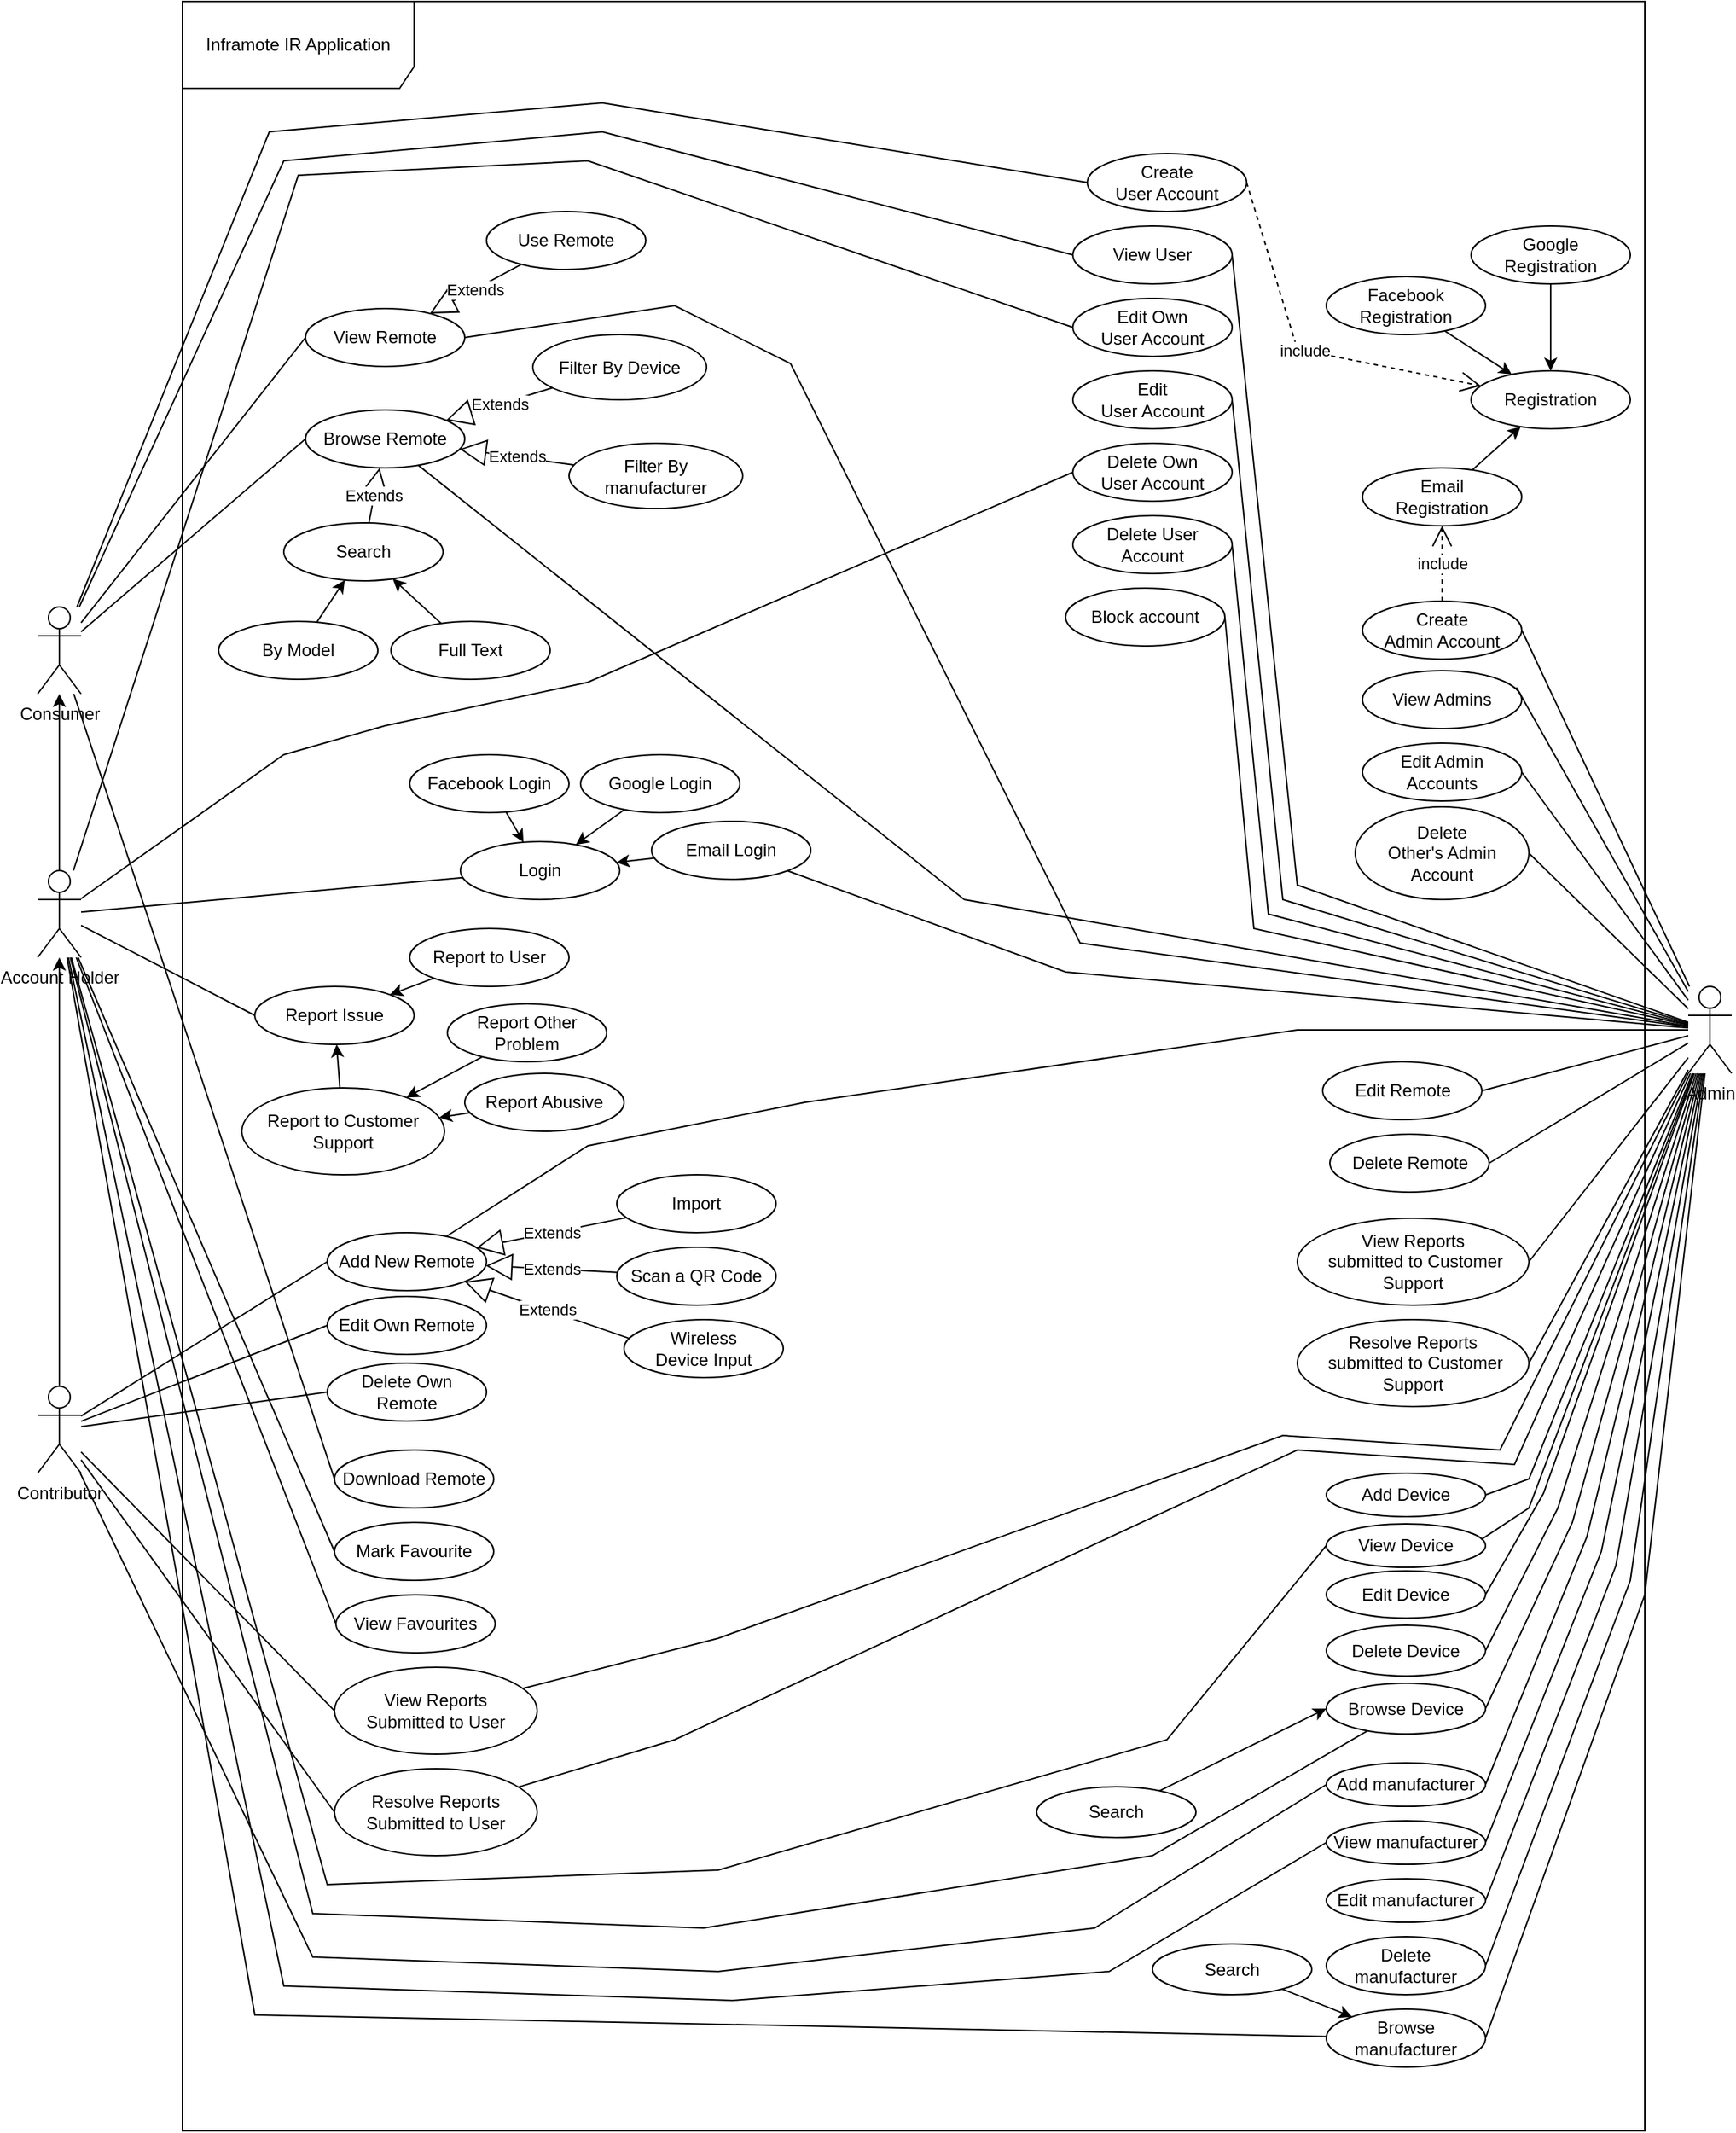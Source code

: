 <mxfile version="17.2.4" type="device"><diagram id="Ak3qt1Iv-iujcMh_apJ0" name="Use Case Diagram"><mxGraphModel dx="920" dy="1725" grid="1" gridSize="10" guides="1" tooltips="1" connect="1" arrows="1" fold="1" page="1" pageScale="1" pageWidth="850" pageHeight="1100" math="0" shadow="0"><root><mxCell id="0"/><mxCell id="1" parent="0"/><mxCell id="SDa2dwtAgqRwFm7PaFt_-41" value="Inframote IR Application" style="shape=umlFrame;whiteSpace=wrap;html=1;width=160;height=60;editable=0;movable=0;resizable=0;rotatable=0;deletable=0;connectable=0;" parent="1" vertex="1"><mxGeometry x="210" y="-590" width="1010" height="1470" as="geometry"/></mxCell><mxCell id="KiTU3vO_54sPhSNgnZaw-3" value="Account Holder" style="shape=umlActor;verticalLabelPosition=bottom;verticalAlign=top;html=1;movable=0;resizable=0;rotatable=0;deletable=0;editable=0;connectable=0;" parent="1" vertex="1"><mxGeometry x="110" y="10" width="30" height="60" as="geometry"/></mxCell><mxCell id="KiTU3vO_54sPhSNgnZaw-4" value="Admin" style="shape=umlActor;verticalLabelPosition=bottom;verticalAlign=top;html=1;movable=0;resizable=0;rotatable=0;deletable=0;editable=0;connectable=0;" parent="1" vertex="1"><mxGeometry x="1250" y="90" width="30" height="60" as="geometry"/></mxCell><mxCell id="KiTU3vO_54sPhSNgnZaw-7" value="Add New Remote" style="ellipse;whiteSpace=wrap;html=1;movable=0;resizable=0;rotatable=0;deletable=0;editable=0;connectable=0;" parent="1" vertex="1"><mxGeometry x="310" y="260" width="110" height="40" as="geometry"/></mxCell><mxCell id="9rrUKB7RTR3FsiN_rjx5-1" value="View Remote" style="ellipse;whiteSpace=wrap;html=1;movable=0;resizable=0;rotatable=0;deletable=0;editable=0;connectable=0;" parent="1" vertex="1"><mxGeometry x="295" y="-378" width="110" height="40" as="geometry"/></mxCell><mxCell id="9rrUKB7RTR3FsiN_rjx5-2" value="Report Issue" style="ellipse;whiteSpace=wrap;html=1;movable=0;resizable=0;rotatable=0;deletable=0;editable=0;connectable=0;" parent="1" vertex="1"><mxGeometry x="260" y="90" width="110" height="40" as="geometry"/></mxCell><mxCell id="9rrUKB7RTR3FsiN_rjx5-3" value="Delete Own Remote" style="ellipse;whiteSpace=wrap;html=1;movable=0;resizable=0;rotatable=0;deletable=0;editable=0;connectable=0;" parent="1" vertex="1"><mxGeometry x="310" y="350" width="110" height="40" as="geometry"/></mxCell><mxCell id="9rrUKB7RTR3FsiN_rjx5-4" value="Delete Remote" style="ellipse;whiteSpace=wrap;html=1;movable=0;resizable=0;rotatable=0;deletable=0;editable=0;connectable=0;" parent="1" vertex="1"><mxGeometry x="1002.5" y="192" width="110" height="40" as="geometry"/></mxCell><mxCell id="9rrUKB7RTR3FsiN_rjx5-5" style="edgeStyle=orthogonalEdgeStyle;rounded=0;orthogonalLoop=1;jettySize=auto;html=1;exitX=0.5;exitY=1;exitDx=0;exitDy=0;movable=0;resizable=0;rotatable=0;deletable=0;editable=0;connectable=0;" parent="1" source="9rrUKB7RTR3FsiN_rjx5-4" target="9rrUKB7RTR3FsiN_rjx5-4" edge="1"><mxGeometry relative="1" as="geometry"/></mxCell><mxCell id="9rrUKB7RTR3FsiN_rjx5-7" value="Edit Own Remote" style="ellipse;whiteSpace=wrap;html=1;movable=0;resizable=0;rotatable=0;deletable=0;editable=0;connectable=0;" parent="1" vertex="1"><mxGeometry x="310" y="304" width="110" height="40" as="geometry"/></mxCell><mxCell id="9rrUKB7RTR3FsiN_rjx5-9" value="Edit Remote" style="ellipse;whiteSpace=wrap;html=1;movable=0;resizable=0;rotatable=0;deletable=0;editable=0;connectable=0;" parent="1" vertex="1"><mxGeometry x="997.5" y="142" width="110" height="40" as="geometry"/></mxCell><mxCell id="9rrUKB7RTR3FsiN_rjx5-10" value="Browse Remote" style="ellipse;whiteSpace=wrap;html=1;movable=0;resizable=0;rotatable=0;deletable=0;editable=0;connectable=0;" parent="1" vertex="1"><mxGeometry x="295" y="-308" width="110" height="40" as="geometry"/></mxCell><mxCell id="9rrUKB7RTR3FsiN_rjx5-31" style="edgeStyle=orthogonalEdgeStyle;rounded=0;orthogonalLoop=1;jettySize=auto;html=1;" parent="1" edge="1"><mxGeometry relative="1" as="geometry"><mxPoint x="745" y="-120" as="sourcePoint"/></mxGeometry></mxCell><mxCell id="9rrUKB7RTR3FsiN_rjx5-32" style="edgeStyle=orthogonalEdgeStyle;rounded=0;orthogonalLoop=1;jettySize=auto;html=1;entryX=0.5;entryY=1;entryDx=0;entryDy=0;" parent="1" edge="1"><mxGeometry relative="1" as="geometry"><mxPoint x="745" y="-120" as="sourcePoint"/></mxGeometry></mxCell><mxCell id="9rrUKB7RTR3FsiN_rjx5-33" value="Login" style="ellipse;whiteSpace=wrap;html=1;movable=0;resizable=0;rotatable=0;deletable=0;editable=0;connectable=0;" parent="1" vertex="1"><mxGeometry x="402" y="-10" width="110" height="40" as="geometry"/></mxCell><mxCell id="9rrUKB7RTR3FsiN_rjx5-34" value="Google Login" style="ellipse;whiteSpace=wrap;html=1;movable=0;resizable=0;rotatable=0;deletable=0;editable=0;connectable=0;" parent="1" vertex="1"><mxGeometry x="485" y="-70" width="110" height="40" as="geometry"/></mxCell><mxCell id="9rrUKB7RTR3FsiN_rjx5-35" value="Email Login" style="ellipse;whiteSpace=wrap;html=1;movable=0;resizable=0;rotatable=0;deletable=0;editable=0;connectable=0;" parent="1" vertex="1"><mxGeometry x="534" y="-24" width="110" height="40" as="geometry"/></mxCell><mxCell id="9rrUKB7RTR3FsiN_rjx5-40" value="Facebook Login" style="ellipse;whiteSpace=wrap;html=1;movable=0;resizable=0;rotatable=0;deletable=0;editable=0;connectable=0;" parent="1" vertex="1"><mxGeometry x="367" y="-70" width="110" height="40" as="geometry"/></mxCell><mxCell id="9rrUKB7RTR3FsiN_rjx5-56" value="Registration" style="ellipse;whiteSpace=wrap;html=1;movable=0;resizable=0;rotatable=0;deletable=0;editable=0;connectable=0;" parent="1" vertex="1"><mxGeometry x="1100" y="-335" width="110" height="40" as="geometry"/></mxCell><mxCell id="9rrUKB7RTR3FsiN_rjx5-57" value="Google&lt;br&gt;Registration" style="ellipse;whiteSpace=wrap;html=1;movable=0;resizable=0;rotatable=0;deletable=0;editable=0;connectable=0;" parent="1" vertex="1"><mxGeometry x="1100" y="-435" width="110" height="40" as="geometry"/></mxCell><mxCell id="9rrUKB7RTR3FsiN_rjx5-58" value="Facebook Registration" style="ellipse;whiteSpace=wrap;html=1;movable=0;resizable=0;rotatable=0;deletable=0;editable=0;connectable=0;" parent="1" vertex="1"><mxGeometry x="1000" y="-400" width="110" height="40" as="geometry"/></mxCell><mxCell id="9rrUKB7RTR3FsiN_rjx5-59" value="Email&lt;br&gt;Registration" style="ellipse;whiteSpace=wrap;html=1;movable=0;resizable=0;rotatable=0;deletable=0;editable=0;connectable=0;" parent="1" vertex="1"><mxGeometry x="1025" y="-268" width="110" height="40" as="geometry"/></mxCell><mxCell id="9rrUKB7RTR3FsiN_rjx5-66" value="" style="endArrow=none;html=1;rounded=0;entryX=0;entryY=0.5;entryDx=0;entryDy=0;movable=0;resizable=0;rotatable=0;deletable=0;editable=0;connectable=0;" parent="1" source="SDa2dwtAgqRwFm7PaFt_-29" target="KiTU3vO_54sPhSNgnZaw-7" edge="1"><mxGeometry width="50" height="50" relative="1" as="geometry"><mxPoint x="220" y="90" as="sourcePoint"/><mxPoint x="300" y="150" as="targetPoint"/></mxGeometry></mxCell><mxCell id="9rrUKB7RTR3FsiN_rjx5-67" value="" style="endArrow=none;html=1;rounded=0;entryX=0;entryY=0.5;entryDx=0;entryDy=0;movable=0;resizable=0;rotatable=0;deletable=0;editable=0;connectable=0;" parent="1" source="SDa2dwtAgqRwFm7PaFt_-38" target="9rrUKB7RTR3FsiN_rjx5-1" edge="1"><mxGeometry width="50" height="50" relative="1" as="geometry"><mxPoint x="220" y="90" as="sourcePoint"/><mxPoint x="190" y="220" as="targetPoint"/></mxGeometry></mxCell><mxCell id="9rrUKB7RTR3FsiN_rjx5-68" value="" style="endArrow=none;html=1;rounded=0;entryX=0;entryY=0.5;entryDx=0;entryDy=0;movable=0;resizable=0;rotatable=0;deletable=0;editable=0;connectable=0;" parent="1" source="SDa2dwtAgqRwFm7PaFt_-29" target="9rrUKB7RTR3FsiN_rjx5-7" edge="1"><mxGeometry width="50" height="50" relative="1" as="geometry"><mxPoint x="220" y="90" as="sourcePoint"/><mxPoint x="210" y="230" as="targetPoint"/></mxGeometry></mxCell><mxCell id="9rrUKB7RTR3FsiN_rjx5-69" value="" style="endArrow=none;html=1;rounded=0;entryX=0;entryY=0.5;entryDx=0;entryDy=0;movable=0;resizable=0;rotatable=0;deletable=0;editable=0;connectable=0;" parent="1" source="SDa2dwtAgqRwFm7PaFt_-29" target="9rrUKB7RTR3FsiN_rjx5-3" edge="1"><mxGeometry width="50" height="50" relative="1" as="geometry"><mxPoint x="220" y="90" as="sourcePoint"/><mxPoint x="210" y="210" as="targetPoint"/></mxGeometry></mxCell><mxCell id="9rrUKB7RTR3FsiN_rjx5-70" value="" style="endArrow=none;html=1;rounded=0;exitX=0;exitY=0.5;exitDx=0;exitDy=0;movable=0;resizable=0;rotatable=0;deletable=0;editable=0;connectable=0;" parent="1" source="9rrUKB7RTR3FsiN_rjx5-2" target="KiTU3vO_54sPhSNgnZaw-3" edge="1"><mxGeometry width="50" height="50" relative="1" as="geometry"><mxPoint x="150" y="290" as="sourcePoint"/><mxPoint x="220" y="90" as="targetPoint"/></mxGeometry></mxCell><mxCell id="9rrUKB7RTR3FsiN_rjx5-71" value="" style="endArrow=none;html=1;rounded=0;exitX=0;exitY=0.5;exitDx=0;exitDy=0;movable=0;resizable=0;rotatable=0;deletable=0;editable=0;connectable=0;" parent="1" source="9rrUKB7RTR3FsiN_rjx5-10" target="SDa2dwtAgqRwFm7PaFt_-38" edge="1"><mxGeometry width="50" height="50" relative="1" as="geometry"><mxPoint x="170" y="350" as="sourcePoint"/><mxPoint x="140" y="-60" as="targetPoint"/></mxGeometry></mxCell><mxCell id="9rrUKB7RTR3FsiN_rjx5-74" value="Scan a QR Code" style="ellipse;whiteSpace=wrap;html=1;movable=0;resizable=0;rotatable=0;deletable=0;editable=0;connectable=0;" parent="1" vertex="1"><mxGeometry x="510" y="270" width="110" height="40" as="geometry"/></mxCell><mxCell id="9rrUKB7RTR3FsiN_rjx5-81" value="" style="endArrow=none;html=1;rounded=0;exitX=1;exitY=0.5;exitDx=0;exitDy=0;movable=0;resizable=0;rotatable=0;deletable=0;editable=0;connectable=0;" parent="1" source="9rrUKB7RTR3FsiN_rjx5-4" target="KiTU3vO_54sPhSNgnZaw-4" edge="1"><mxGeometry width="50" height="50" relative="1" as="geometry"><mxPoint x="1180" y="20" as="sourcePoint"/><mxPoint x="1210" y="120" as="targetPoint"/></mxGeometry></mxCell><mxCell id="9rrUKB7RTR3FsiN_rjx5-83" value="" style="endArrow=none;html=1;rounded=0;exitX=1;exitY=0.5;exitDx=0;exitDy=0;movable=0;resizable=0;rotatable=0;deletable=0;editable=0;connectable=0;" parent="1" source="9rrUKB7RTR3FsiN_rjx5-9" target="KiTU3vO_54sPhSNgnZaw-4" edge="1"><mxGeometry width="50" height="50" relative="1" as="geometry"><mxPoint x="1180" y="30" as="sourcePoint"/><mxPoint x="1210" y="120" as="targetPoint"/></mxGeometry></mxCell><mxCell id="9rrUKB7RTR3FsiN_rjx5-87" value="Report Abusive" style="ellipse;whiteSpace=wrap;html=1;movable=0;resizable=0;rotatable=0;deletable=0;editable=0;connectable=0;" parent="1" vertex="1"><mxGeometry x="405" y="150" width="110" height="40" as="geometry"/></mxCell><mxCell id="9rrUKB7RTR3FsiN_rjx5-106" value="View Reports&lt;br&gt;&amp;nbsp;submitted to Customer Support" style="ellipse;whiteSpace=wrap;html=1;movable=0;resizable=0;rotatable=0;deletable=0;editable=0;connectable=0;" parent="1" vertex="1"><mxGeometry x="980" y="250" width="160" height="60" as="geometry"/></mxCell><mxCell id="9rrUKB7RTR3FsiN_rjx5-107" value="" style="endArrow=none;html=1;rounded=0;exitX=1;exitY=0.5;exitDx=0;exitDy=0;movable=0;resizable=0;rotatable=0;deletable=0;editable=0;connectable=0;" parent="1" source="9rrUKB7RTR3FsiN_rjx5-106" target="KiTU3vO_54sPhSNgnZaw-4" edge="1"><mxGeometry width="50" height="50" relative="1" as="geometry"><mxPoint x="1160" y="210" as="sourcePoint"/><mxPoint x="1210" y="120" as="targetPoint"/></mxGeometry></mxCell><mxCell id="9rrUKB7RTR3FsiN_rjx5-108" value="Download Remote" style="ellipse;whiteSpace=wrap;html=1;movable=0;resizable=0;rotatable=0;deletable=0;editable=0;connectable=0;" parent="1" vertex="1"><mxGeometry x="315" y="410" width="110" height="40" as="geometry"/></mxCell><mxCell id="9rrUKB7RTR3FsiN_rjx5-109" value="" style="endArrow=none;html=1;rounded=0;exitX=0;exitY=0.5;exitDx=0;exitDy=0;movable=0;resizable=0;rotatable=0;deletable=0;editable=0;connectable=0;" parent="1" source="9rrUKB7RTR3FsiN_rjx5-108" target="SDa2dwtAgqRwFm7PaFt_-38" edge="1"><mxGeometry width="50" height="50" relative="1" as="geometry"><mxPoint x="325.0" y="390.0" as="sourcePoint"/><mxPoint x="220" y="90" as="targetPoint"/></mxGeometry></mxCell><mxCell id="9rrUKB7RTR3FsiN_rjx5-111" value="" style="endArrow=none;html=1;rounded=0;movable=0;resizable=0;rotatable=0;deletable=0;editable=0;connectable=0;" parent="1" source="KiTU3vO_54sPhSNgnZaw-7" target="KiTU3vO_54sPhSNgnZaw-4" edge="1"><mxGeometry width="50" height="50" relative="1" as="geometry"><mxPoint x="520" y="70" as="sourcePoint"/><mxPoint x="1210" y="120" as="targetPoint"/><Array as="points"><mxPoint x="490" y="200"/><mxPoint x="640" y="170"/><mxPoint x="980" y="120"/></Array></mxGeometry></mxCell><mxCell id="9rrUKB7RTR3FsiN_rjx5-112" value="Report Other Problem" style="ellipse;whiteSpace=wrap;html=1;movable=0;resizable=0;rotatable=0;deletable=0;editable=0;connectable=0;" parent="1" vertex="1"><mxGeometry x="393" y="102" width="110" height="40" as="geometry"/></mxCell><mxCell id="9rrUKB7RTR3FsiN_rjx5-116" value="Report to User" style="ellipse;whiteSpace=wrap;html=1;movable=0;resizable=0;rotatable=0;deletable=0;editable=0;connectable=0;" parent="1" vertex="1"><mxGeometry x="367" y="50" width="110" height="40" as="geometry"/></mxCell><mxCell id="9rrUKB7RTR3FsiN_rjx5-117" value="Report to Customer Support" style="ellipse;whiteSpace=wrap;html=1;movable=0;resizable=0;rotatable=0;deletable=0;editable=0;connectable=0;" parent="1" vertex="1"><mxGeometry x="251" y="160" width="140" height="60" as="geometry"/></mxCell><mxCell id="9rrUKB7RTR3FsiN_rjx5-128" value="Mark Favourite" style="ellipse;whiteSpace=wrap;html=1;movable=0;resizable=0;rotatable=0;deletable=0;editable=0;connectable=0;" parent="1" vertex="1"><mxGeometry x="315" y="460" width="110" height="40" as="geometry"/></mxCell><mxCell id="9rrUKB7RTR3FsiN_rjx5-129" value="" style="endArrow=none;html=1;rounded=0;exitX=0;exitY=0.5;exitDx=0;exitDy=0;movable=0;resizable=0;rotatable=0;deletable=0;editable=0;connectable=0;" parent="1" source="9rrUKB7RTR3FsiN_rjx5-128" target="KiTU3vO_54sPhSNgnZaw-3" edge="1"><mxGeometry width="50" height="50" relative="1" as="geometry"><mxPoint x="170" y="280" as="sourcePoint"/><mxPoint x="220" y="90" as="targetPoint"/></mxGeometry></mxCell><mxCell id="9rrUKB7RTR3FsiN_rjx5-130" value="View Favourites" style="ellipse;whiteSpace=wrap;html=1;movable=0;resizable=0;rotatable=0;deletable=0;editable=0;connectable=0;" parent="1" vertex="1"><mxGeometry x="316" y="510" width="110" height="40" as="geometry"/></mxCell><mxCell id="9rrUKB7RTR3FsiN_rjx5-131" value="" style="endArrow=none;html=1;rounded=0;exitX=0;exitY=0.5;exitDx=0;exitDy=0;movable=0;resizable=0;rotatable=0;deletable=0;editable=0;connectable=0;" parent="1" source="9rrUKB7RTR3FsiN_rjx5-130" target="KiTU3vO_54sPhSNgnZaw-3" edge="1"><mxGeometry width="50" height="50" relative="1" as="geometry"><mxPoint x="325" y="490" as="sourcePoint"/><mxPoint x="220" y="90" as="targetPoint"/></mxGeometry></mxCell><mxCell id="9rrUKB7RTR3FsiN_rjx5-132" value="View Reports&lt;br&gt;Submitted to User" style="ellipse;whiteSpace=wrap;html=1;movable=0;resizable=0;rotatable=0;deletable=0;editable=0;connectable=0;" parent="1" vertex="1"><mxGeometry x="315" y="560" width="140" height="60" as="geometry"/></mxCell><mxCell id="9rrUKB7RTR3FsiN_rjx5-133" value="" style="endArrow=none;html=1;rounded=0;exitX=0;exitY=0.5;exitDx=0;exitDy=0;movable=0;resizable=0;rotatable=0;deletable=0;editable=0;connectable=0;" parent="1" source="9rrUKB7RTR3FsiN_rjx5-132" target="SDa2dwtAgqRwFm7PaFt_-29" edge="1"><mxGeometry width="50" height="50" relative="1" as="geometry"><mxPoint x="325.0" y="540" as="sourcePoint"/><mxPoint x="220" y="90" as="targetPoint"/></mxGeometry></mxCell><mxCell id="9rrUKB7RTR3FsiN_rjx5-134" value="Resolve Reports&lt;br&gt;Submitted to User" style="ellipse;whiteSpace=wrap;html=1;movable=0;resizable=0;rotatable=0;deletable=0;editable=0;connectable=0;" parent="1" vertex="1"><mxGeometry x="315" y="630" width="140" height="60" as="geometry"/></mxCell><mxCell id="9rrUKB7RTR3FsiN_rjx5-136" value="" style="endArrow=none;html=1;rounded=0;exitX=0;exitY=0.5;exitDx=0;exitDy=0;movable=0;resizable=0;rotatable=0;deletable=0;editable=0;connectable=0;" parent="1" source="9rrUKB7RTR3FsiN_rjx5-134" target="SDa2dwtAgqRwFm7PaFt_-29" edge="1"><mxGeometry width="50" height="50" relative="1" as="geometry"><mxPoint x="325.0" y="600" as="sourcePoint"/><mxPoint x="220" y="90" as="targetPoint"/></mxGeometry></mxCell><mxCell id="9rrUKB7RTR3FsiN_rjx5-137" value="Resolve Reports&lt;br&gt;&amp;nbsp;submitted to Customer Support" style="ellipse;whiteSpace=wrap;html=1;movable=0;resizable=0;rotatable=0;deletable=0;editable=0;connectable=0;" parent="1" vertex="1"><mxGeometry x="980" y="320" width="160" height="60" as="geometry"/></mxCell><mxCell id="9rrUKB7RTR3FsiN_rjx5-138" value="" style="endArrow=none;html=1;rounded=0;exitX=1;exitY=0.5;exitDx=0;exitDy=0;movable=0;resizable=0;rotatable=0;deletable=0;editable=0;connectable=0;" parent="1" source="9rrUKB7RTR3FsiN_rjx5-137" target="KiTU3vO_54sPhSNgnZaw-4" edge="1"><mxGeometry width="50" height="50" relative="1" as="geometry"><mxPoint x="1100" y="270" as="sourcePoint"/><mxPoint x="1210" y="120" as="targetPoint"/></mxGeometry></mxCell><mxCell id="9rrUKB7RTR3FsiN_rjx5-144" value="" style="endArrow=none;html=1;rounded=0;movable=0;resizable=0;rotatable=0;deletable=0;editable=0;connectable=0;" parent="1" source="9rrUKB7RTR3FsiN_rjx5-10" target="KiTU3vO_54sPhSNgnZaw-4" edge="1"><mxGeometry width="50" height="50" relative="1" as="geometry"><mxPoint x="575" y="350" as="sourcePoint"/><mxPoint x="1210" y="120" as="targetPoint"/><Array as="points"><mxPoint x="750" y="30"/></Array></mxGeometry></mxCell><mxCell id="9rrUKB7RTR3FsiN_rjx5-145" value="Add Device" style="ellipse;whiteSpace=wrap;html=1;movable=0;resizable=0;rotatable=0;deletable=0;editable=0;connectable=0;" parent="1" vertex="1"><mxGeometry x="1000" y="426" width="110" height="30" as="geometry"/></mxCell><mxCell id="9rrUKB7RTR3FsiN_rjx5-146" value="Edit Device" style="ellipse;whiteSpace=wrap;html=1;movable=0;resizable=0;rotatable=0;deletable=0;editable=0;connectable=0;" parent="1" vertex="1"><mxGeometry x="1000" y="493.5" width="110" height="32.5" as="geometry"/></mxCell><mxCell id="9rrUKB7RTR3FsiN_rjx5-147" value="&lt;span&gt;Delete Device&lt;/span&gt;" style="ellipse;whiteSpace=wrap;html=1;movable=0;resizable=0;rotatable=0;deletable=0;editable=0;connectable=0;" parent="1" vertex="1"><mxGeometry x="1000" y="531" width="110" height="35" as="geometry"/></mxCell><mxCell id="9rrUKB7RTR3FsiN_rjx5-148" value="Browse Device" style="ellipse;whiteSpace=wrap;html=1;movable=0;resizable=0;rotatable=0;deletable=0;editable=0;connectable=0;" parent="1" vertex="1"><mxGeometry x="1000" y="571" width="110" height="35" as="geometry"/></mxCell><mxCell id="9rrUKB7RTR3FsiN_rjx5-149" value="" style="endArrow=none;html=1;rounded=0;exitX=1;exitY=0.5;exitDx=0;exitDy=0;movable=0;resizable=0;rotatable=0;deletable=0;editable=0;connectable=0;" parent="1" source="9rrUKB7RTR3FsiN_rjx5-145" target="KiTU3vO_54sPhSNgnZaw-4" edge="1"><mxGeometry width="50" height="50" relative="1" as="geometry"><mxPoint x="1190" y="510" as="sourcePoint"/><mxPoint x="1210" y="120" as="targetPoint"/><Array as="points"><mxPoint x="1140" y="430"/></Array></mxGeometry></mxCell><mxCell id="9rrUKB7RTR3FsiN_rjx5-152" value="" style="endArrow=none;html=1;rounded=0;exitX=1;exitY=0.5;exitDx=0;exitDy=0;movable=0;resizable=0;rotatable=0;deletable=0;editable=0;connectable=0;" parent="1" source="9rrUKB7RTR3FsiN_rjx5-146" target="KiTU3vO_54sPhSNgnZaw-4" edge="1"><mxGeometry width="50" height="50" relative="1" as="geometry"><mxPoint x="1170" y="470" as="sourcePoint"/><mxPoint x="1210" y="120" as="targetPoint"/><Array as="points"><mxPoint x="1150" y="440"/></Array></mxGeometry></mxCell><mxCell id="9rrUKB7RTR3FsiN_rjx5-153" value="" style="endArrow=none;html=1;rounded=0;exitX=1;exitY=0.5;exitDx=0;exitDy=0;movable=0;resizable=0;rotatable=0;deletable=0;editable=0;connectable=0;" parent="1" source="9rrUKB7RTR3FsiN_rjx5-147" target="KiTU3vO_54sPhSNgnZaw-4" edge="1"><mxGeometry width="50" height="50" relative="1" as="geometry"><mxPoint x="1220" y="380" as="sourcePoint"/><mxPoint x="1210" y="120" as="targetPoint"/><Array as="points"><mxPoint x="1160" y="450"/></Array></mxGeometry></mxCell><mxCell id="9rrUKB7RTR3FsiN_rjx5-154" value="" style="endArrow=none;html=1;rounded=0;exitX=1;exitY=0.5;exitDx=0;exitDy=0;movable=0;resizable=0;rotatable=0;deletable=0;editable=0;connectable=0;" parent="1" source="9rrUKB7RTR3FsiN_rjx5-148" target="KiTU3vO_54sPhSNgnZaw-4" edge="1"><mxGeometry width="50" height="50" relative="1" as="geometry"><mxPoint x="1240" y="450" as="sourcePoint"/><mxPoint x="1210" y="120" as="targetPoint"/><Array as="points"><mxPoint x="1170" y="460"/></Array></mxGeometry></mxCell><mxCell id="9rrUKB7RTR3FsiN_rjx5-155" value="Browse&lt;br&gt;manufacturer" style="ellipse;whiteSpace=wrap;html=1;movable=0;resizable=0;rotatable=0;deletable=0;editable=0;connectable=0;" parent="1" vertex="1"><mxGeometry x="1000" y="796" width="110" height="40" as="geometry"/></mxCell><mxCell id="9rrUKB7RTR3FsiN_rjx5-156" value="Delete&lt;br&gt;manufacturer" style="ellipse;whiteSpace=wrap;html=1;movable=0;resizable=0;rotatable=0;deletable=0;editable=0;connectable=0;" parent="1" vertex="1"><mxGeometry x="1000" y="746" width="110" height="40" as="geometry"/></mxCell><mxCell id="9rrUKB7RTR3FsiN_rjx5-157" value="Edit&amp;nbsp;manufacturer" style="ellipse;whiteSpace=wrap;html=1;movable=0;resizable=0;rotatable=0;deletable=0;editable=0;connectable=0;" parent="1" vertex="1"><mxGeometry x="1000" y="706" width="110" height="30" as="geometry"/></mxCell><mxCell id="9rrUKB7RTR3FsiN_rjx5-158" value="Add&amp;nbsp;manufacturer" style="ellipse;whiteSpace=wrap;html=1;movable=0;resizable=0;rotatable=0;deletable=0;editable=0;connectable=0;" parent="1" vertex="1"><mxGeometry x="1000" y="626" width="110" height="30" as="geometry"/></mxCell><mxCell id="9rrUKB7RTR3FsiN_rjx5-159" value="" style="endArrow=none;html=1;rounded=0;exitX=1;exitY=0.5;exitDx=0;exitDy=0;movable=0;resizable=0;rotatable=0;deletable=0;editable=0;connectable=0;" parent="1" source="9rrUKB7RTR3FsiN_rjx5-158" target="KiTU3vO_54sPhSNgnZaw-4" edge="1"><mxGeometry width="50" height="50" relative="1" as="geometry"><mxPoint x="1120.66" y="641.8" as="sourcePoint"/><mxPoint x="1210" y="120" as="targetPoint"/><Array as="points"><mxPoint x="1180" y="470"/></Array></mxGeometry></mxCell><mxCell id="9rrUKB7RTR3FsiN_rjx5-160" value="" style="endArrow=none;html=1;rounded=0;exitX=1;exitY=0.5;exitDx=0;exitDy=0;movable=0;resizable=0;rotatable=0;deletable=0;editable=0;connectable=0;" parent="1" source="9rrUKB7RTR3FsiN_rjx5-157" target="KiTU3vO_54sPhSNgnZaw-4" edge="1"><mxGeometry width="50" height="50" relative="1" as="geometry"><mxPoint x="1120" y="690" as="sourcePoint"/><mxPoint x="1210" y="120" as="targetPoint"/><Array as="points"><mxPoint x="1200" y="490"/></Array></mxGeometry></mxCell><mxCell id="9rrUKB7RTR3FsiN_rjx5-161" value="" style="endArrow=none;html=1;rounded=0;exitX=1;exitY=0.5;exitDx=0;exitDy=0;movable=0;resizable=0;rotatable=0;deletable=0;editable=0;connectable=0;" parent="1" source="9rrUKB7RTR3FsiN_rjx5-156" target="KiTU3vO_54sPhSNgnZaw-4" edge="1"><mxGeometry width="50" height="50" relative="1" as="geometry"><mxPoint x="1120" y="740" as="sourcePoint"/><mxPoint x="1210" y="120" as="targetPoint"/><Array as="points"><mxPoint x="1210" y="500"/></Array></mxGeometry></mxCell><mxCell id="9rrUKB7RTR3FsiN_rjx5-162" value="" style="endArrow=none;html=1;rounded=0;exitX=1;exitY=0.5;exitDx=0;exitDy=0;movable=0;resizable=0;rotatable=0;deletable=0;editable=0;connectable=0;" parent="1" source="9rrUKB7RTR3FsiN_rjx5-155" target="KiTU3vO_54sPhSNgnZaw-4" edge="1"><mxGeometry width="50" height="50" relative="1" as="geometry"><mxPoint x="1120" y="790" as="sourcePoint"/><mxPoint x="1210" y="120" as="targetPoint"/><Array as="points"><mxPoint x="1220" y="510"/></Array></mxGeometry></mxCell><mxCell id="9rrUKB7RTR3FsiN_rjx5-163" value="" style="endArrow=none;html=1;rounded=0;movable=0;resizable=0;rotatable=0;deletable=0;editable=0;connectable=0;" parent="1" source="9rrUKB7RTR3FsiN_rjx5-148" target="KiTU3vO_54sPhSNgnZaw-3" edge="1"><mxGeometry width="50" height="50" relative="1" as="geometry"><mxPoint x="1010" y="623" as="sourcePoint"/><mxPoint x="220" y="90" as="targetPoint"/><Array as="points"><mxPoint x="880" y="690"/><mxPoint x="570" y="740"/><mxPoint x="300" y="730"/></Array></mxGeometry></mxCell><mxCell id="9rrUKB7RTR3FsiN_rjx5-164" value="" style="endArrow=none;html=1;rounded=0;exitX=0;exitY=0.5;exitDx=0;exitDy=0;movable=0;resizable=0;rotatable=0;deletable=0;editable=0;connectable=0;" parent="1" source="9rrUKB7RTR3FsiN_rjx5-158" target="SDa2dwtAgqRwFm7PaFt_-29" edge="1"><mxGeometry width="50" height="50" relative="1" as="geometry"><mxPoint x="70" y="440" as="sourcePoint"/><mxPoint x="220" y="90" as="targetPoint"/><Array as="points"><mxPoint x="840" y="740"/><mxPoint x="580" y="770"/><mxPoint x="300" y="760"/></Array></mxGeometry></mxCell><mxCell id="9rrUKB7RTR3FsiN_rjx5-165" value="Filter By Device" style="ellipse;whiteSpace=wrap;html=1;movable=0;resizable=0;rotatable=0;deletable=0;editable=0;connectable=0;" parent="1" vertex="1"><mxGeometry x="452" y="-360" width="120" height="45" as="geometry"/></mxCell><mxCell id="9rrUKB7RTR3FsiN_rjx5-166" value="Filter By&lt;br&gt;manufacturer" style="ellipse;whiteSpace=wrap;html=1;movable=0;resizable=0;rotatable=0;deletable=0;editable=0;connectable=0;" parent="1" vertex="1"><mxGeometry x="477" y="-285" width="120" height="45" as="geometry"/></mxCell><mxCell id="9rrUKB7RTR3FsiN_rjx5-182" value="" style="endArrow=none;html=1;rounded=0;movable=0;resizable=0;rotatable=0;deletable=0;editable=0;connectable=0;" parent="1" source="9rrUKB7RTR3FsiN_rjx5-155" target="KiTU3vO_54sPhSNgnZaw-3" edge="1"><mxGeometry width="50" height="50" relative="1" as="geometry"><mxPoint x="1021.388" y="702.186" as="sourcePoint"/><mxPoint x="220" y="90" as="targetPoint"/><Array as="points"><mxPoint x="260" y="800"/></Array></mxGeometry></mxCell><mxCell id="9rrUKB7RTR3FsiN_rjx5-184" value="Use Remote" style="ellipse;whiteSpace=wrap;html=1;movable=0;resizable=0;rotatable=0;deletable=0;editable=0;connectable=0;" parent="1" vertex="1"><mxGeometry x="420" y="-445" width="110" height="40" as="geometry"/></mxCell><mxCell id="9rrUKB7RTR3FsiN_rjx5-185" value="Extends" style="endArrow=block;endSize=16;endFill=0;html=1;rounded=0;movable=0;resizable=0;rotatable=0;deletable=0;editable=0;connectable=0;" parent="1" source="9rrUKB7RTR3FsiN_rjx5-184" target="9rrUKB7RTR3FsiN_rjx5-1" edge="1"><mxGeometry width="160" relative="1" as="geometry"><mxPoint x="510" y="220" as="sourcePoint"/><mxPoint x="670" y="220" as="targetPoint"/></mxGeometry></mxCell><mxCell id="9rrUKB7RTR3FsiN_rjx5-186" value="View Device" style="ellipse;whiteSpace=wrap;html=1;movable=0;resizable=0;rotatable=0;deletable=0;editable=0;connectable=0;" parent="1" vertex="1"><mxGeometry x="1000" y="461" width="110" height="30" as="geometry"/></mxCell><mxCell id="9rrUKB7RTR3FsiN_rjx5-187" value="" style="endArrow=none;html=1;rounded=0;exitX=0.973;exitY=0.36;exitDx=0;exitDy=0;exitPerimeter=0;movable=0;resizable=0;rotatable=0;deletable=0;editable=0;connectable=0;" parent="1" source="9rrUKB7RTR3FsiN_rjx5-186" target="KiTU3vO_54sPhSNgnZaw-4" edge="1"><mxGeometry width="50" height="50" relative="1" as="geometry"><mxPoint x="1120.0" y="543.75" as="sourcePoint"/><mxPoint x="1210" y="120" as="targetPoint"/><Array as="points"><mxPoint x="1140" y="450"/></Array></mxGeometry></mxCell><mxCell id="9rrUKB7RTR3FsiN_rjx5-188" value="View&amp;nbsp;manufacturer" style="ellipse;whiteSpace=wrap;html=1;movable=0;resizable=0;rotatable=0;deletable=0;editable=0;connectable=0;" parent="1" vertex="1"><mxGeometry x="1000" y="666" width="110" height="30" as="geometry"/></mxCell><mxCell id="9rrUKB7RTR3FsiN_rjx5-189" value="" style="endArrow=none;html=1;rounded=0;exitX=1;exitY=0.5;exitDx=0;exitDy=0;movable=0;resizable=0;rotatable=0;deletable=0;editable=0;connectable=0;" parent="1" source="9rrUKB7RTR3FsiN_rjx5-188" target="KiTU3vO_54sPhSNgnZaw-4" edge="1"><mxGeometry width="50" height="50" relative="1" as="geometry"><mxPoint x="1120" y="675" as="sourcePoint"/><mxPoint x="1210" y="120" as="targetPoint"/><Array as="points"><mxPoint x="1190" y="480"/></Array></mxGeometry></mxCell><mxCell id="9rrUKB7RTR3FsiN_rjx5-190" value="" style="endArrow=none;html=1;rounded=0;exitX=0;exitY=0.5;exitDx=0;exitDy=0;movable=0;resizable=0;rotatable=0;deletable=0;editable=0;connectable=0;" parent="1" source="9rrUKB7RTR3FsiN_rjx5-188" target="KiTU3vO_54sPhSNgnZaw-3" edge="1"><mxGeometry width="50" height="50" relative="1" as="geometry"><mxPoint x="1000" y="705" as="sourcePoint"/><mxPoint x="220" y="90" as="targetPoint"/><Array as="points"><mxPoint x="850" y="770"/><mxPoint x="590" y="790"/><mxPoint x="280" y="780"/></Array></mxGeometry></mxCell><mxCell id="9rrUKB7RTR3FsiN_rjx5-191" value="" style="endArrow=none;html=1;rounded=0;exitX=0;exitY=0.5;exitDx=0;exitDy=0;movable=0;resizable=0;rotatable=0;deletable=0;editable=0;connectable=0;" parent="1" source="9rrUKB7RTR3FsiN_rjx5-186" target="KiTU3vO_54sPhSNgnZaw-3" edge="1"><mxGeometry width="50" height="50" relative="1" as="geometry"><mxPoint x="1032.771" y="636.681" as="sourcePoint"/><mxPoint x="220" y="90" as="targetPoint"/><Array as="points"><mxPoint x="890" y="610"/><mxPoint x="580" y="700"/><mxPoint x="310" y="710"/></Array></mxGeometry></mxCell><mxCell id="9rrUKB7RTR3FsiN_rjx5-194" value="Create&lt;br&gt;User Account" style="ellipse;whiteSpace=wrap;html=1;movable=0;resizable=0;rotatable=0;deletable=0;editable=0;connectable=0;" parent="1" vertex="1"><mxGeometry x="835" y="-485" width="110" height="40" as="geometry"/></mxCell><mxCell id="9rrUKB7RTR3FsiN_rjx5-195" value="View User" style="ellipse;whiteSpace=wrap;html=1;movable=0;resizable=0;rotatable=0;deletable=0;editable=0;connectable=0;" parent="1" vertex="1"><mxGeometry x="825" y="-435" width="110" height="40" as="geometry"/></mxCell><mxCell id="9rrUKB7RTR3FsiN_rjx5-196" value="Delete Own&lt;br&gt;User Account" style="ellipse;whiteSpace=wrap;html=1;movable=0;resizable=0;rotatable=0;deletable=0;editable=0;connectable=0;" parent="1" vertex="1"><mxGeometry x="825" y="-285" width="110" height="40" as="geometry"/></mxCell><mxCell id="9rrUKB7RTR3FsiN_rjx5-197" value="Delete User Account" style="ellipse;whiteSpace=wrap;html=1;movable=0;resizable=0;rotatable=0;deletable=0;editable=0;connectable=0;" parent="1" vertex="1"><mxGeometry x="825" y="-235" width="110" height="40" as="geometry"/></mxCell><mxCell id="9rrUKB7RTR3FsiN_rjx5-198" value="Create&lt;br&gt;Admin Account" style="ellipse;whiteSpace=wrap;html=1;movable=0;resizable=0;rotatable=0;deletable=0;editable=0;connectable=0;" parent="1" vertex="1"><mxGeometry x="1025" y="-176" width="110" height="40" as="geometry"/></mxCell><mxCell id="9rrUKB7RTR3FsiN_rjx5-199" value="View Admins" style="ellipse;whiteSpace=wrap;html=1;movable=0;resizable=0;rotatable=0;deletable=0;editable=0;connectable=0;" parent="1" vertex="1"><mxGeometry x="1025" y="-128" width="110" height="40" as="geometry"/></mxCell><mxCell id="9rrUKB7RTR3FsiN_rjx5-200" value="Delete&lt;br&gt;Other's Admin&lt;br&gt;Account" style="ellipse;whiteSpace=wrap;html=1;movable=0;resizable=0;rotatable=0;deletable=0;editable=0;connectable=0;" parent="1" vertex="1"><mxGeometry x="1020" y="-34" width="120" height="64" as="geometry"/></mxCell><mxCell id="9rrUKB7RTR3FsiN_rjx5-201" value="Edit Admin&lt;br&gt;Accounts" style="ellipse;whiteSpace=wrap;html=1;movable=0;resizable=0;rotatable=0;deletable=0;editable=0;connectable=0;" parent="1" vertex="1"><mxGeometry x="1025" y="-78" width="110" height="40" as="geometry"/></mxCell><mxCell id="9rrUKB7RTR3FsiN_rjx5-202" value="Edit Own &lt;br&gt;User Account" style="ellipse;whiteSpace=wrap;html=1;movable=0;resizable=0;rotatable=0;deletable=0;editable=0;connectable=0;" parent="1" vertex="1"><mxGeometry x="825" y="-385" width="110" height="40" as="geometry"/></mxCell><mxCell id="9rrUKB7RTR3FsiN_rjx5-203" value="Edit &lt;br&gt;User Account" style="ellipse;whiteSpace=wrap;html=1;movable=0;resizable=0;rotatable=0;deletable=0;editable=0;connectable=0;" parent="1" vertex="1"><mxGeometry x="825" y="-335" width="110" height="40" as="geometry"/></mxCell><mxCell id="9rrUKB7RTR3FsiN_rjx5-205" value="include" style="endArrow=open;endSize=12;dashed=1;html=1;rounded=0;exitX=1;exitY=0.5;exitDx=0;exitDy=0;movable=0;resizable=0;rotatable=0;deletable=0;editable=0;connectable=0;" parent="1" source="9rrUKB7RTR3FsiN_rjx5-194" target="9rrUKB7RTR3FsiN_rjx5-56" edge="1"><mxGeometry width="160" relative="1" as="geometry"><mxPoint x="810" y="-320" as="sourcePoint"/><mxPoint x="970" y="-320" as="targetPoint"/><Array as="points"><mxPoint x="980" y="-350"/></Array></mxGeometry></mxCell><mxCell id="9rrUKB7RTR3FsiN_rjx5-206" value="include" style="endArrow=open;endSize=12;dashed=1;html=1;rounded=0;movable=0;resizable=0;rotatable=0;deletable=0;editable=0;connectable=0;" parent="1" source="9rrUKB7RTR3FsiN_rjx5-198" target="9rrUKB7RTR3FsiN_rjx5-59" edge="1"><mxGeometry width="160" relative="1" as="geometry"><mxPoint x="783.636" y="-435.766" as="sourcePoint"/><mxPoint x="911.642" y="-324.851" as="targetPoint"/></mxGeometry></mxCell><mxCell id="9rrUKB7RTR3FsiN_rjx5-208" value="" style="endArrow=none;html=1;rounded=0;movable=0;resizable=0;rotatable=0;deletable=0;editable=0;connectable=0;" parent="1" source="9rrUKB7RTR3FsiN_rjx5-35" target="KiTU3vO_54sPhSNgnZaw-4" edge="1"><mxGeometry width="50" height="50" relative="1" as="geometry"><mxPoint x="940" y="50" as="sourcePoint"/><mxPoint x="1210" y="120" as="targetPoint"/><Array as="points"><mxPoint x="820" y="80"/></Array></mxGeometry></mxCell><mxCell id="9rrUKB7RTR3FsiN_rjx5-209" value="" style="endArrow=none;html=1;rounded=0;movable=0;resizable=0;rotatable=0;deletable=0;editable=0;connectable=0;" parent="1" source="KiTU3vO_54sPhSNgnZaw-3" target="9rrUKB7RTR3FsiN_rjx5-33" edge="1"><mxGeometry width="50" height="50" relative="1" as="geometry"><mxPoint x="220" y="90" as="sourcePoint"/><mxPoint x="290" y="-130" as="targetPoint"/></mxGeometry></mxCell><mxCell id="9rrUKB7RTR3FsiN_rjx5-210" value="" style="endArrow=none;html=1;rounded=0;entryX=0;entryY=0.5;entryDx=0;entryDy=0;movable=0;resizable=0;rotatable=0;deletable=0;editable=0;connectable=0;" parent="1" source="KiTU3vO_54sPhSNgnZaw-3" target="9rrUKB7RTR3FsiN_rjx5-202" edge="1"><mxGeometry width="50" height="50" relative="1" as="geometry"><mxPoint x="220" y="91.27" as="sourcePoint"/><mxPoint x="390" y="-270" as="targetPoint"/><Array as="points"><mxPoint x="290" y="-470"/><mxPoint x="490" y="-480"/></Array></mxGeometry></mxCell><mxCell id="9rrUKB7RTR3FsiN_rjx5-211" value="" style="endArrow=none;html=1;rounded=0;entryX=0;entryY=0.5;entryDx=0;entryDy=0;movable=0;resizable=0;rotatable=0;deletable=0;editable=0;connectable=0;" parent="1" source="KiTU3vO_54sPhSNgnZaw-3" target="9rrUKB7RTR3FsiN_rjx5-196" edge="1"><mxGeometry width="50" height="50" relative="1" as="geometry"><mxPoint x="220" y="90" as="sourcePoint"/><mxPoint x="490" y="-110" as="targetPoint"/><Array as="points"><mxPoint x="280" y="-70"/><mxPoint x="350" y="-90"/><mxPoint x="490" y="-120"/></Array></mxGeometry></mxCell><mxCell id="9rrUKB7RTR3FsiN_rjx5-212" value="" style="endArrow=none;html=1;rounded=0;entryX=1;entryY=0.5;entryDx=0;entryDy=0;movable=0;resizable=0;rotatable=0;deletable=0;editable=0;connectable=0;" parent="1" source="KiTU3vO_54sPhSNgnZaw-4" target="9rrUKB7RTR3FsiN_rjx5-198" edge="1"><mxGeometry width="50" height="50" relative="1" as="geometry"><mxPoint x="1210" y="120" as="sourcePoint"/><mxPoint x="1150" y="-60" as="targetPoint"/></mxGeometry></mxCell><mxCell id="9rrUKB7RTR3FsiN_rjx5-213" value="" style="endArrow=none;html=1;rounded=0;entryX=0.967;entryY=0.29;entryDx=0;entryDy=0;entryPerimeter=0;movable=0;resizable=0;rotatable=0;deletable=0;editable=0;connectable=0;" parent="1" source="KiTU3vO_54sPhSNgnZaw-4" target="9rrUKB7RTR3FsiN_rjx5-199" edge="1"><mxGeometry width="50" height="50" relative="1" as="geometry"><mxPoint x="1210" y="120" as="sourcePoint"/><mxPoint x="1250" y="-170" as="targetPoint"/></mxGeometry></mxCell><mxCell id="9rrUKB7RTR3FsiN_rjx5-214" value="" style="endArrow=none;html=1;rounded=0;entryX=1;entryY=0.5;entryDx=0;entryDy=0;movable=0;resizable=0;rotatable=0;deletable=0;editable=0;connectable=0;" parent="1" source="KiTU3vO_54sPhSNgnZaw-4" target="9rrUKB7RTR3FsiN_rjx5-201" edge="1"><mxGeometry width="50" height="50" relative="1" as="geometry"><mxPoint x="1210" y="120.635" as="sourcePoint"/><mxPoint x="1320" y="-230" as="targetPoint"/></mxGeometry></mxCell><mxCell id="9rrUKB7RTR3FsiN_rjx5-215" value="" style="endArrow=none;html=1;rounded=0;entryX=1;entryY=0.5;entryDx=0;entryDy=0;movable=0;resizable=0;rotatable=0;deletable=0;editable=0;connectable=0;" parent="1" source="KiTU3vO_54sPhSNgnZaw-4" target="9rrUKB7RTR3FsiN_rjx5-200" edge="1"><mxGeometry width="50" height="50" relative="1" as="geometry"><mxPoint x="1210" y="120" as="sourcePoint"/><mxPoint x="1250" y="-210" as="targetPoint"/></mxGeometry></mxCell><mxCell id="9rrUKB7RTR3FsiN_rjx5-216" value="" style="endArrow=none;html=1;rounded=0;entryX=1;entryY=0.5;entryDx=0;entryDy=0;movable=0;resizable=0;rotatable=0;deletable=0;editable=0;connectable=0;" parent="1" source="KiTU3vO_54sPhSNgnZaw-4" target="9rrUKB7RTR3FsiN_rjx5-197" edge="1"><mxGeometry width="50" height="50" relative="1" as="geometry"><mxPoint x="1210" y="120" as="sourcePoint"/><mxPoint x="1180" y="-160" as="targetPoint"/><Array as="points"><mxPoint x="960" y="40"/></Array></mxGeometry></mxCell><mxCell id="9rrUKB7RTR3FsiN_rjx5-217" value="" style="endArrow=none;html=1;rounded=0;exitX=1;exitY=0.5;exitDx=0;exitDy=0;movable=0;resizable=0;rotatable=0;deletable=0;editable=0;connectable=0;" parent="1" source="9rrUKB7RTR3FsiN_rjx5-203" target="KiTU3vO_54sPhSNgnZaw-4" edge="1"><mxGeometry width="50" height="50" relative="1" as="geometry"><mxPoint x="950" y="20" as="sourcePoint"/><mxPoint x="1210" y="120" as="targetPoint"/><Array as="points"><mxPoint x="970" y="30"/></Array></mxGeometry></mxCell><mxCell id="Jn-C0AaqMeGfq4gtF5QP-1" value="" style="endArrow=none;html=1;rounded=0;exitX=1;exitY=0.5;exitDx=0;exitDy=0;movable=0;resizable=0;rotatable=0;deletable=0;editable=0;connectable=0;" parent="1" source="9rrUKB7RTR3FsiN_rjx5-195" target="KiTU3vO_54sPhSNgnZaw-4" edge="1"><mxGeometry width="50" height="50" relative="1" as="geometry"><mxPoint x="800" y="-356" as="sourcePoint"/><mxPoint x="1210" y="120" as="targetPoint"/><Array as="points"><mxPoint x="980" y="20"/></Array></mxGeometry></mxCell><mxCell id="Jn-C0AaqMeGfq4gtF5QP-2" value="" style="endArrow=none;html=1;rounded=0;entryX=0;entryY=0.5;entryDx=0;entryDy=0;movable=0;resizable=0;rotatable=0;deletable=0;editable=0;connectable=0;" parent="1" source="SDa2dwtAgqRwFm7PaFt_-38" target="9rrUKB7RTR3FsiN_rjx5-195" edge="1"><mxGeometry width="50" height="50" relative="1" as="geometry"><mxPoint x="220" y="90" as="sourcePoint"/><mxPoint x="690" y="-356" as="targetPoint"/><Array as="points"><mxPoint x="280" y="-480"/><mxPoint x="500" y="-500"/></Array></mxGeometry></mxCell><mxCell id="Jn-C0AaqMeGfq4gtF5QP-3" value="Import" style="ellipse;whiteSpace=wrap;html=1;movable=0;resizable=0;rotatable=0;deletable=0;editable=0;connectable=0;" parent="1" vertex="1"><mxGeometry x="510" y="220" width="110" height="40" as="geometry"/></mxCell><mxCell id="Jn-C0AaqMeGfq4gtF5QP-5" value="Wireless&lt;br&gt;Device Input" style="ellipse;whiteSpace=wrap;html=1;movable=0;resizable=0;rotatable=0;deletable=0;editable=0;connectable=0;" parent="1" vertex="1"><mxGeometry x="515" y="320" width="110" height="40" as="geometry"/></mxCell><mxCell id="Jn-C0AaqMeGfq4gtF5QP-6" value="Extends" style="endArrow=block;endSize=16;endFill=0;html=1;rounded=0;exitX=0.039;exitY=0.33;exitDx=0;exitDy=0;exitPerimeter=0;movable=0;resizable=0;rotatable=0;deletable=0;editable=0;connectable=0;" parent="1" source="Jn-C0AaqMeGfq4gtF5QP-5" target="KiTU3vO_54sPhSNgnZaw-7" edge="1"><mxGeometry width="160" relative="1" as="geometry"><mxPoint x="440" y="90" as="sourcePoint"/><mxPoint x="600" y="90" as="targetPoint"/></mxGeometry></mxCell><mxCell id="Jn-C0AaqMeGfq4gtF5QP-7" value="Extends" style="endArrow=block;endSize=16;endFill=0;html=1;rounded=0;movable=0;resizable=0;rotatable=0;deletable=0;editable=0;connectable=0;" parent="1" source="Jn-C0AaqMeGfq4gtF5QP-3" target="KiTU3vO_54sPhSNgnZaw-7" edge="1"><mxGeometry width="160" relative="1" as="geometry"><mxPoint x="484.29" y="133.2" as="sourcePoint"/><mxPoint x="411.845" y="96.306" as="targetPoint"/></mxGeometry></mxCell><mxCell id="Jn-C0AaqMeGfq4gtF5QP-9" value="Extends" style="endArrow=block;endSize=16;endFill=0;html=1;rounded=0;movable=0;resizable=0;rotatable=0;deletable=0;editable=0;connectable=0;" parent="1" source="9rrUKB7RTR3FsiN_rjx5-74" target="KiTU3vO_54sPhSNgnZaw-7" edge="1"><mxGeometry width="160" relative="1" as="geometry"><mxPoint x="490.0" y="110.0" as="sourcePoint"/><mxPoint x="417.555" y="73.106" as="targetPoint"/></mxGeometry></mxCell><mxCell id="Jn-C0AaqMeGfq4gtF5QP-12" value="" style="endArrow=none;html=1;rounded=0;exitX=1;exitY=0.5;exitDx=0;exitDy=0;movable=0;resizable=0;rotatable=0;deletable=0;editable=0;connectable=0;" parent="1" source="9rrUKB7RTR3FsiN_rjx5-1" target="KiTU3vO_54sPhSNgnZaw-4" edge="1"><mxGeometry width="50" height="50" relative="1" as="geometry"><mxPoint x="600" y="190" as="sourcePoint"/><mxPoint x="1210" y="120" as="targetPoint"/><Array as="points"><mxPoint x="550" y="-380"/><mxPoint x="630" y="-340"/><mxPoint x="830" y="60"/></Array></mxGeometry></mxCell><mxCell id="Jn-C0AaqMeGfq4gtF5QP-14" value="" style="endArrow=classic;html=1;rounded=0;movable=0;resizable=0;rotatable=0;deletable=0;editable=0;connectable=0;" parent="1" source="9rrUKB7RTR3FsiN_rjx5-87" target="9rrUKB7RTR3FsiN_rjx5-117" edge="1"><mxGeometry width="50" height="50" relative="1" as="geometry"><mxPoint x="720" y="310" as="sourcePoint"/><mxPoint x="800" y="360" as="targetPoint"/></mxGeometry></mxCell><mxCell id="Jn-C0AaqMeGfq4gtF5QP-16" value="" style="endArrow=none;html=1;rounded=0;movable=0;resizable=0;rotatable=0;deletable=0;editable=0;connectable=0;" parent="1" source="9rrUKB7RTR3FsiN_rjx5-132" target="KiTU3vO_54sPhSNgnZaw-4" edge="1"><mxGeometry width="50" height="50" relative="1" as="geometry"><mxPoint x="435.0" y="390" as="sourcePoint"/><mxPoint x="1210" y="120" as="targetPoint"/><Array as="points"><mxPoint x="580" y="540"/><mxPoint x="970" y="400"/><mxPoint x="1120" y="410"/></Array></mxGeometry></mxCell><mxCell id="Jn-C0AaqMeGfq4gtF5QP-17" value="" style="endArrow=none;html=1;rounded=0;movable=0;resizable=0;rotatable=0;deletable=0;editable=0;connectable=0;" parent="1" source="9rrUKB7RTR3FsiN_rjx5-134" target="KiTU3vO_54sPhSNgnZaw-4" edge="1"><mxGeometry width="50" height="50" relative="1" as="geometry"><mxPoint x="455.928" y="614.77" as="sourcePoint"/><mxPoint x="1210" y="120" as="targetPoint"/><Array as="points"><mxPoint x="550" y="610"/><mxPoint x="980" y="410"/><mxPoint x="1130" y="420"/></Array></mxGeometry></mxCell><mxCell id="fo6r4gsCoOk9ciDriWml-2" value="Block account" style="ellipse;whiteSpace=wrap;html=1;movable=0;resizable=0;rotatable=0;deletable=0;editable=0;connectable=0;" parent="1" vertex="1"><mxGeometry x="820" y="-185" width="110" height="40" as="geometry"/></mxCell><mxCell id="fo6r4gsCoOk9ciDriWml-3" value="" style="endArrow=none;html=1;rounded=0;entryX=1;entryY=0.5;entryDx=0;entryDy=0;movable=0;resizable=0;rotatable=0;deletable=0;editable=0;connectable=0;" parent="1" source="KiTU3vO_54sPhSNgnZaw-4" target="fo6r4gsCoOk9ciDriWml-2" edge="1"><mxGeometry width="50" height="50" relative="1" as="geometry"><mxPoint x="1220" y="130" as="sourcePoint"/><mxPoint x="790" y="-295" as="targetPoint"/><Array as="points"><mxPoint x="950" y="50"/></Array></mxGeometry></mxCell><mxCell id="SDa2dwtAgqRwFm7PaFt_-1" value="Search" style="ellipse;whiteSpace=wrap;html=1;movable=0;resizable=0;rotatable=0;deletable=0;editable=0;connectable=0;" parent="1" vertex="1"><mxGeometry x="280" y="-230" width="110" height="40" as="geometry"/></mxCell><mxCell id="SDa2dwtAgqRwFm7PaFt_-2" value="" style="endArrow=classic;html=1;rounded=0;movable=0;resizable=0;rotatable=0;deletable=0;editable=0;connectable=0;" parent="1" source="9rrUKB7RTR3FsiN_rjx5-112" target="9rrUKB7RTR3FsiN_rjx5-117" edge="1"><mxGeometry width="50" height="50" relative="1" as="geometry"><mxPoint x="500" y="270" as="sourcePoint"/><mxPoint x="550" y="220" as="targetPoint"/></mxGeometry></mxCell><mxCell id="SDa2dwtAgqRwFm7PaFt_-3" value="" style="endArrow=classic;html=1;rounded=0;movable=0;resizable=0;rotatable=0;deletable=0;editable=0;connectable=0;" parent="1" source="9rrUKB7RTR3FsiN_rjx5-117" target="9rrUKB7RTR3FsiN_rjx5-2" edge="1"><mxGeometry width="50" height="50" relative="1" as="geometry"><mxPoint x="440" y="290" as="sourcePoint"/><mxPoint x="490" y="240" as="targetPoint"/></mxGeometry></mxCell><mxCell id="SDa2dwtAgqRwFm7PaFt_-4" value="" style="endArrow=classic;html=1;rounded=0;movable=0;resizable=0;rotatable=0;deletable=0;editable=0;connectable=0;" parent="1" source="9rrUKB7RTR3FsiN_rjx5-116" target="9rrUKB7RTR3FsiN_rjx5-2" edge="1"><mxGeometry width="50" height="50" relative="1" as="geometry"><mxPoint x="470" y="250" as="sourcePoint"/><mxPoint x="520" y="200" as="targetPoint"/></mxGeometry></mxCell><mxCell id="SDa2dwtAgqRwFm7PaFt_-5" value="Extends" style="endArrow=block;endSize=16;endFill=0;html=1;rounded=0;movable=0;resizable=0;rotatable=0;deletable=0;editable=0;connectable=0;" parent="1" source="9rrUKB7RTR3FsiN_rjx5-165" target="9rrUKB7RTR3FsiN_rjx5-10" edge="1"><mxGeometry width="160" relative="1" as="geometry"><mxPoint x="440" y="360" as="sourcePoint"/><mxPoint x="600" y="360" as="targetPoint"/></mxGeometry></mxCell><mxCell id="SDa2dwtAgqRwFm7PaFt_-6" value="Extends" style="endArrow=block;endSize=16;endFill=0;html=1;rounded=0;movable=0;resizable=0;rotatable=0;deletable=0;editable=0;connectable=0;" parent="1" source="9rrUKB7RTR3FsiN_rjx5-166" target="9rrUKB7RTR3FsiN_rjx5-10" edge="1"><mxGeometry width="160" relative="1" as="geometry"><mxPoint x="750" y="350" as="sourcePoint"/><mxPoint x="910" y="350" as="targetPoint"/></mxGeometry></mxCell><mxCell id="SDa2dwtAgqRwFm7PaFt_-8" value="Extends" style="endArrow=block;endSize=16;endFill=0;html=1;rounded=0;movable=0;resizable=0;rotatable=0;deletable=0;editable=0;connectable=0;" parent="1" source="SDa2dwtAgqRwFm7PaFt_-1" target="9rrUKB7RTR3FsiN_rjx5-10" edge="1"><mxGeometry width="160" relative="1" as="geometry"><mxPoint x="470" y="410" as="sourcePoint"/><mxPoint x="630" y="410" as="targetPoint"/></mxGeometry></mxCell><mxCell id="SDa2dwtAgqRwFm7PaFt_-10" value="By Model" style="ellipse;whiteSpace=wrap;html=1;movable=0;resizable=0;rotatable=0;deletable=0;editable=0;connectable=0;" parent="1" vertex="1"><mxGeometry x="235" y="-162" width="110" height="40" as="geometry"/></mxCell><mxCell id="SDa2dwtAgqRwFm7PaFt_-11" value="Full Text" style="ellipse;whiteSpace=wrap;html=1;movable=0;resizable=0;rotatable=0;deletable=0;editable=0;connectable=0;" parent="1" vertex="1"><mxGeometry x="354" y="-162" width="110" height="40" as="geometry"/></mxCell><mxCell id="SDa2dwtAgqRwFm7PaFt_-15" value="" style="endArrow=classic;html=1;rounded=0;movable=0;resizable=0;rotatable=0;deletable=0;editable=0;connectable=0;" parent="1" source="SDa2dwtAgqRwFm7PaFt_-11" target="SDa2dwtAgqRwFm7PaFt_-1" edge="1"><mxGeometry width="50" height="50" relative="1" as="geometry"><mxPoint x="480" y="550" as="sourcePoint"/><mxPoint x="530" y="500" as="targetPoint"/></mxGeometry></mxCell><mxCell id="SDa2dwtAgqRwFm7PaFt_-16" value="" style="endArrow=classic;html=1;rounded=0;movable=0;resizable=0;rotatable=0;deletable=0;editable=0;connectable=0;" parent="1" source="SDa2dwtAgqRwFm7PaFt_-10" target="SDa2dwtAgqRwFm7PaFt_-1" edge="1"><mxGeometry width="50" height="50" relative="1" as="geometry"><mxPoint x="480" y="560" as="sourcePoint"/><mxPoint x="530" y="510" as="targetPoint"/></mxGeometry></mxCell><mxCell id="SDa2dwtAgqRwFm7PaFt_-17" value="" style="endArrow=classic;html=1;rounded=0;movable=0;resizable=0;rotatable=0;deletable=0;editable=0;connectable=0;" parent="1" source="9rrUKB7RTR3FsiN_rjx5-35" target="9rrUKB7RTR3FsiN_rjx5-33" edge="1"><mxGeometry width="50" height="50" relative="1" as="geometry"><mxPoint x="520" y="-50" as="sourcePoint"/><mxPoint x="570" y="-100" as="targetPoint"/></mxGeometry></mxCell><mxCell id="SDa2dwtAgqRwFm7PaFt_-18" value="" style="endArrow=classic;html=1;rounded=0;movable=0;resizable=0;rotatable=0;deletable=0;editable=0;connectable=0;" parent="1" source="9rrUKB7RTR3FsiN_rjx5-40" target="9rrUKB7RTR3FsiN_rjx5-33" edge="1"><mxGeometry width="50" height="50" relative="1" as="geometry"><mxPoint x="602.107" y="-90.992" as="sourcePoint"/><mxPoint x="648.084" y="-39.031" as="targetPoint"/></mxGeometry></mxCell><mxCell id="SDa2dwtAgqRwFm7PaFt_-19" value="" style="endArrow=classic;html=1;rounded=0;movable=0;resizable=0;rotatable=0;deletable=0;editable=0;connectable=0;" parent="1" source="9rrUKB7RTR3FsiN_rjx5-34" target="9rrUKB7RTR3FsiN_rjx5-33" edge="1"><mxGeometry width="50" height="50" relative="1" as="geometry"><mxPoint x="665" y="-130" as="sourcePoint"/><mxPoint x="665" y="-40" as="targetPoint"/></mxGeometry></mxCell><mxCell id="SDa2dwtAgqRwFm7PaFt_-20" value="" style="endArrow=classic;html=1;rounded=0;movable=0;resizable=0;rotatable=0;deletable=0;editable=0;connectable=0;" parent="1" source="9rrUKB7RTR3FsiN_rjx5-59" target="9rrUKB7RTR3FsiN_rjx5-56" edge="1"><mxGeometry width="50" height="50" relative="1" as="geometry"><mxPoint x="930" y="-350" as="sourcePoint"/><mxPoint x="980" y="-400" as="targetPoint"/></mxGeometry></mxCell><mxCell id="SDa2dwtAgqRwFm7PaFt_-21" value="" style="endArrow=classic;html=1;rounded=0;movable=0;resizable=0;rotatable=0;deletable=0;editable=0;connectable=0;" parent="1" source="9rrUKB7RTR3FsiN_rjx5-58" target="9rrUKB7RTR3FsiN_rjx5-56" edge="1"><mxGeometry width="50" height="50" relative="1" as="geometry"><mxPoint x="902.107" y="-390.992" as="sourcePoint"/><mxPoint x="948.084" y="-339.031" as="targetPoint"/></mxGeometry></mxCell><mxCell id="SDa2dwtAgqRwFm7PaFt_-22" value="" style="endArrow=classic;html=1;rounded=0;movable=0;resizable=0;rotatable=0;deletable=0;editable=0;connectable=0;" parent="1" source="9rrUKB7RTR3FsiN_rjx5-57" target="9rrUKB7RTR3FsiN_rjx5-56" edge="1"><mxGeometry width="50" height="50" relative="1" as="geometry"><mxPoint x="987.33" y="-469.32" as="sourcePoint"/><mxPoint x="967.949" y="-339.971" as="targetPoint"/></mxGeometry></mxCell><mxCell id="SDa2dwtAgqRwFm7PaFt_-24" value="Search" style="ellipse;whiteSpace=wrap;html=1;movable=0;resizable=0;rotatable=0;deletable=0;editable=0;connectable=0;" parent="1" vertex="1"><mxGeometry x="800" y="642.5" width="110" height="35" as="geometry"/></mxCell><mxCell id="SDa2dwtAgqRwFm7PaFt_-25" value="" style="endArrow=classic;html=1;rounded=0;entryX=0;entryY=0.5;entryDx=0;entryDy=0;movable=0;resizable=0;rotatable=0;deletable=0;editable=0;connectable=0;" parent="1" source="SDa2dwtAgqRwFm7PaFt_-24" target="9rrUKB7RTR3FsiN_rjx5-148" edge="1"><mxGeometry width="50" height="50" relative="1" as="geometry"><mxPoint x="920" y="620" as="sourcePoint"/><mxPoint x="970" y="570" as="targetPoint"/></mxGeometry></mxCell><mxCell id="SDa2dwtAgqRwFm7PaFt_-26" value="Search" style="ellipse;whiteSpace=wrap;html=1;movable=0;resizable=0;rotatable=0;deletable=0;editable=0;connectable=0;" parent="1" vertex="1"><mxGeometry x="880" y="751" width="110" height="35" as="geometry"/></mxCell><mxCell id="SDa2dwtAgqRwFm7PaFt_-27" value="" style="endArrow=classic;html=1;rounded=0;movable=0;resizable=0;rotatable=0;deletable=0;editable=0;connectable=0;" parent="1" source="SDa2dwtAgqRwFm7PaFt_-26" target="9rrUKB7RTR3FsiN_rjx5-155" edge="1"><mxGeometry width="50" height="50" relative="1" as="geometry"><mxPoint x="878.297" y="813.879" as="sourcePoint"/><mxPoint x="1011.709" y="770.002" as="targetPoint"/></mxGeometry></mxCell><mxCell id="SDa2dwtAgqRwFm7PaFt_-29" value="Contributor" style="shape=umlActor;verticalLabelPosition=bottom;verticalAlign=top;html=1;movable=0;resizable=0;rotatable=0;deletable=0;editable=0;connectable=0;" parent="1" vertex="1"><mxGeometry x="110" y="366" width="30" height="60" as="geometry"/></mxCell><mxCell id="SDa2dwtAgqRwFm7PaFt_-33" value="" style="endArrow=none;html=1;rounded=0;entryX=0;entryY=0.5;entryDx=0;entryDy=0;movable=0;resizable=0;rotatable=0;deletable=0;editable=0;connectable=0;" parent="1" source="SDa2dwtAgqRwFm7PaFt_-38" target="9rrUKB7RTR3FsiN_rjx5-194" edge="1"><mxGeometry width="50" height="50" relative="1" as="geometry"><mxPoint x="210" y="-250" as="sourcePoint"/><mxPoint x="260" y="-300" as="targetPoint"/><Array as="points"><mxPoint x="270" y="-500"/><mxPoint x="500" y="-520"/></Array></mxGeometry></mxCell><mxCell id="SDa2dwtAgqRwFm7PaFt_-38" value="Consumer" style="shape=umlActor;verticalLabelPosition=bottom;verticalAlign=top;html=1;movable=0;resizable=0;rotatable=0;deletable=0;editable=0;connectable=0;" parent="1" vertex="1"><mxGeometry x="110" y="-172" width="30" height="60" as="geometry"/></mxCell><mxCell id="j6GPGNMp6eTsvL9VQ8eY-1" value="" style="endArrow=classic;html=1;rounded=0;movable=0;resizable=0;rotatable=0;deletable=0;editable=0;connectable=0;" parent="1" source="KiTU3vO_54sPhSNgnZaw-3" target="SDa2dwtAgqRwFm7PaFt_-38" edge="1"><mxGeometry width="50" height="50" relative="1" as="geometry"><mxPoint x="100" y="-10" as="sourcePoint"/><mxPoint x="-60" y="-180" as="targetPoint"/></mxGeometry></mxCell><mxCell id="j6GPGNMp6eTsvL9VQ8eY-2" value="" style="endArrow=classic;html=1;rounded=0;movable=0;resizable=0;rotatable=0;deletable=0;editable=0;connectable=0;" parent="1" source="SDa2dwtAgqRwFm7PaFt_-29" target="KiTU3vO_54sPhSNgnZaw-3" edge="1"><mxGeometry width="50" height="50" relative="1" as="geometry"><mxPoint x="124.41" y="230" as="sourcePoint"/><mxPoint x="124.41" y="108" as="targetPoint"/></mxGeometry></mxCell></root></mxGraphModel></diagram></mxfile>